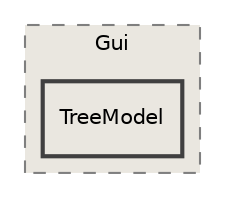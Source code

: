 digraph "/home/runner/work/Radium-Engine/Radium-Engine/src/Radium-Engine/src/Gui/TreeModel"
{
 // INTERACTIVE_SVG=YES
 // LATEX_PDF_SIZE
  edge [fontname="Helvetica",fontsize="10",labelfontname="Helvetica",labelfontsize="10"];
  node [fontname="Helvetica",fontsize="10",shape=record];
  compound=true
  subgraph clusterdir_b5ac5e964c12a6b13a9d28feb9f3d3ed {
    graph [ bgcolor="#eae7e0", pencolor="grey50", style="filled,dashed,", label="Gui", fontname="Helvetica", fontsize="10", URL="dir_b5ac5e964c12a6b13a9d28feb9f3d3ed.html"]
  dir_f30395c19e34f6b3913797f7dee7a7f3 [shape=box, label="TreeModel", style="filled,bold,", fillcolor="#eae7e0", color="grey25", URL="dir_f30395c19e34f6b3913797f7dee7a7f3.html"];
  }
}
